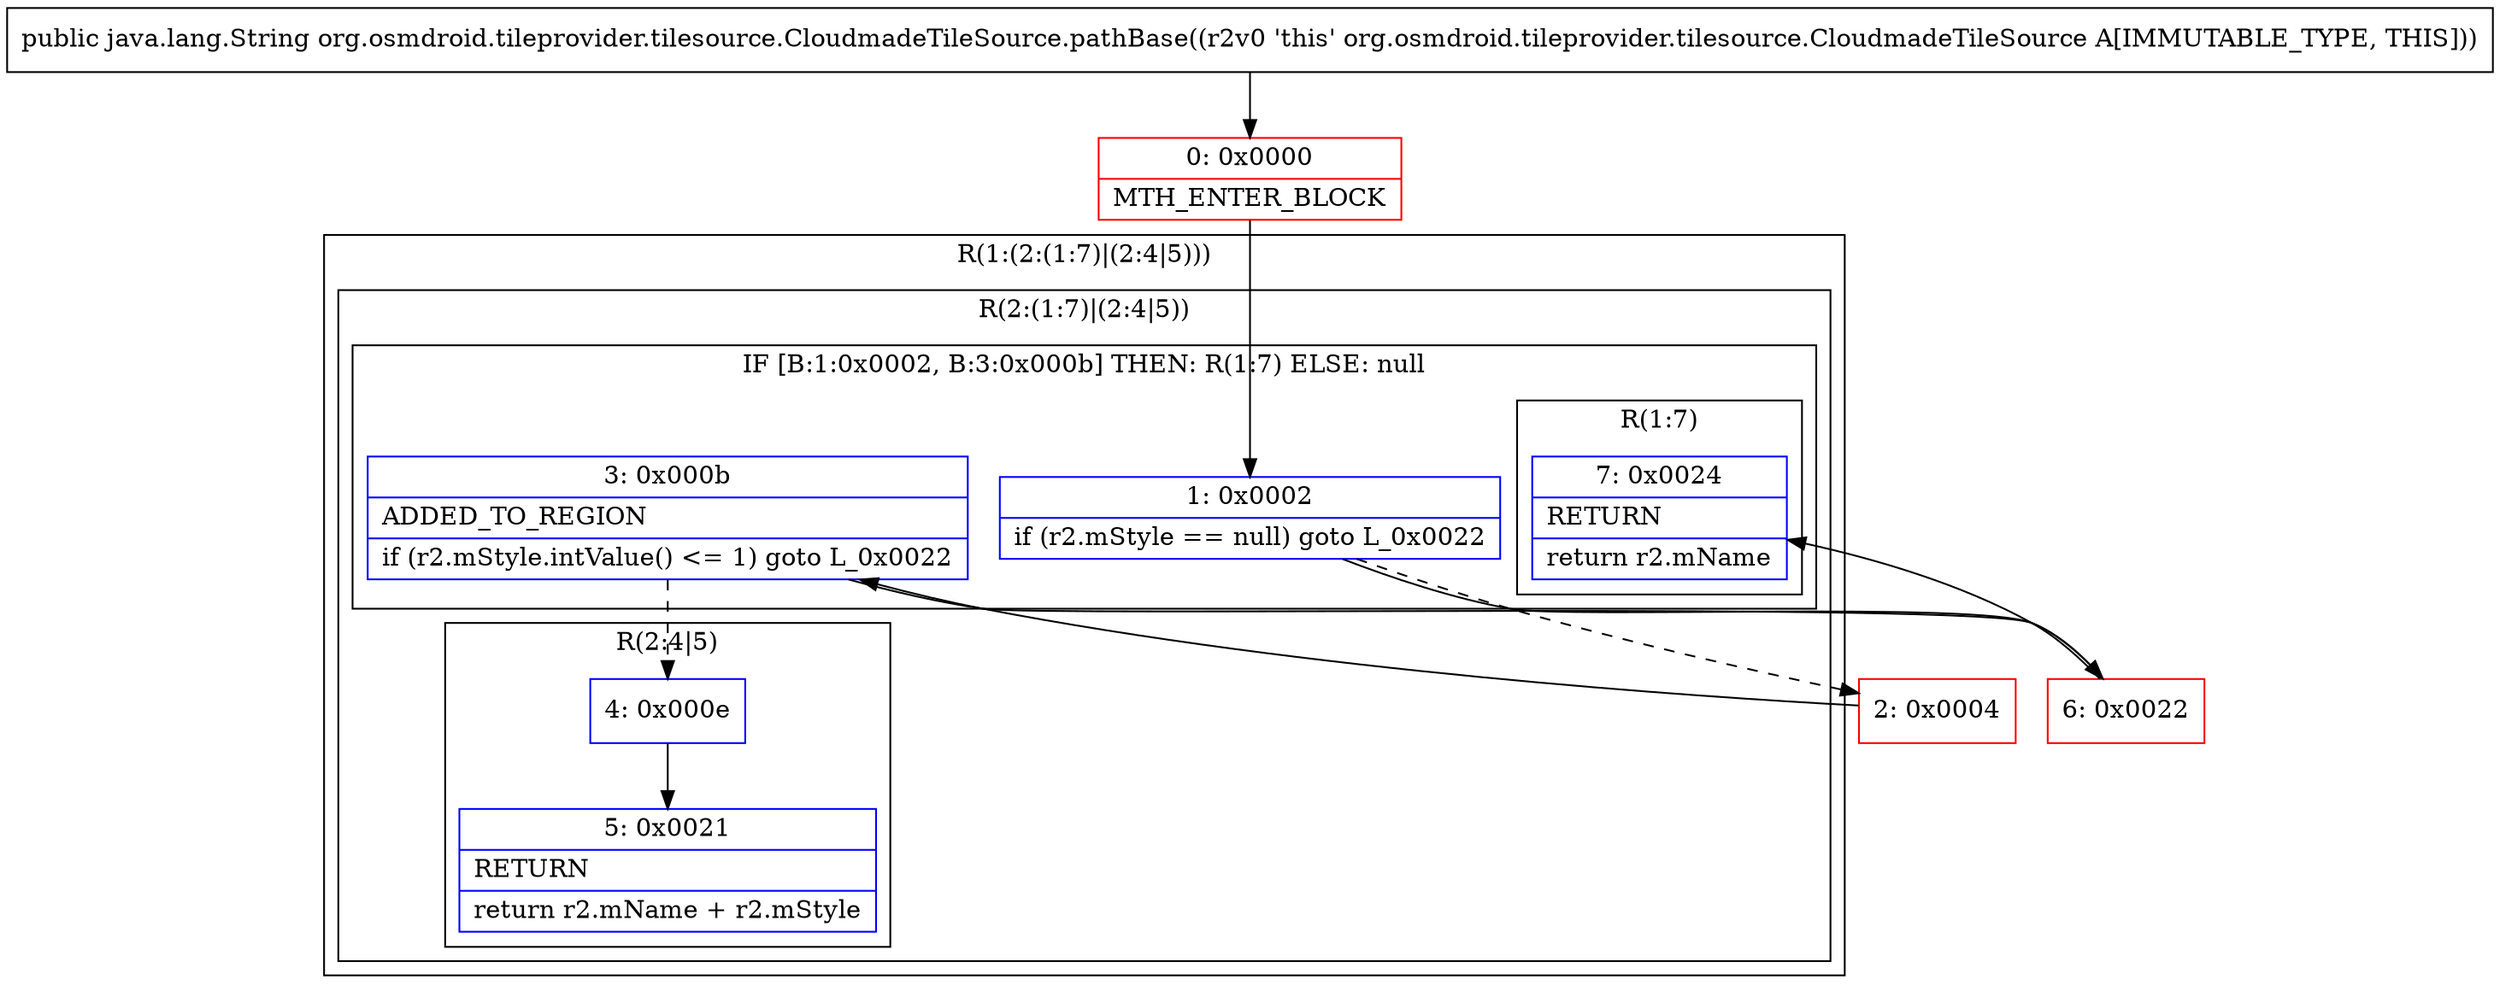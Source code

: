 digraph "CFG fororg.osmdroid.tileprovider.tilesource.CloudmadeTileSource.pathBase()Ljava\/lang\/String;" {
subgraph cluster_Region_1908482528 {
label = "R(1:(2:(1:7)|(2:4|5)))";
node [shape=record,color=blue];
subgraph cluster_Region_1264534466 {
label = "R(2:(1:7)|(2:4|5))";
node [shape=record,color=blue];
subgraph cluster_IfRegion_1075863200 {
label = "IF [B:1:0x0002, B:3:0x000b] THEN: R(1:7) ELSE: null";
node [shape=record,color=blue];
Node_1 [shape=record,label="{1\:\ 0x0002|if (r2.mStyle == null) goto L_0x0022\l}"];
Node_3 [shape=record,label="{3\:\ 0x000b|ADDED_TO_REGION\l|if (r2.mStyle.intValue() \<= 1) goto L_0x0022\l}"];
subgraph cluster_Region_965445979 {
label = "R(1:7)";
node [shape=record,color=blue];
Node_7 [shape=record,label="{7\:\ 0x0024|RETURN\l|return r2.mName\l}"];
}
}
subgraph cluster_Region_1102930347 {
label = "R(2:4|5)";
node [shape=record,color=blue];
Node_4 [shape=record,label="{4\:\ 0x000e}"];
Node_5 [shape=record,label="{5\:\ 0x0021|RETURN\l|return r2.mName + r2.mStyle\l}"];
}
}
}
Node_0 [shape=record,color=red,label="{0\:\ 0x0000|MTH_ENTER_BLOCK\l}"];
Node_2 [shape=record,color=red,label="{2\:\ 0x0004}"];
Node_6 [shape=record,color=red,label="{6\:\ 0x0022}"];
MethodNode[shape=record,label="{public java.lang.String org.osmdroid.tileprovider.tilesource.CloudmadeTileSource.pathBase((r2v0 'this' org.osmdroid.tileprovider.tilesource.CloudmadeTileSource A[IMMUTABLE_TYPE, THIS])) }"];
MethodNode -> Node_0;
Node_1 -> Node_2[style=dashed];
Node_1 -> Node_6;
Node_3 -> Node_4[style=dashed];
Node_3 -> Node_6;
Node_4 -> Node_5;
Node_0 -> Node_1;
Node_2 -> Node_3;
Node_6 -> Node_7;
}

